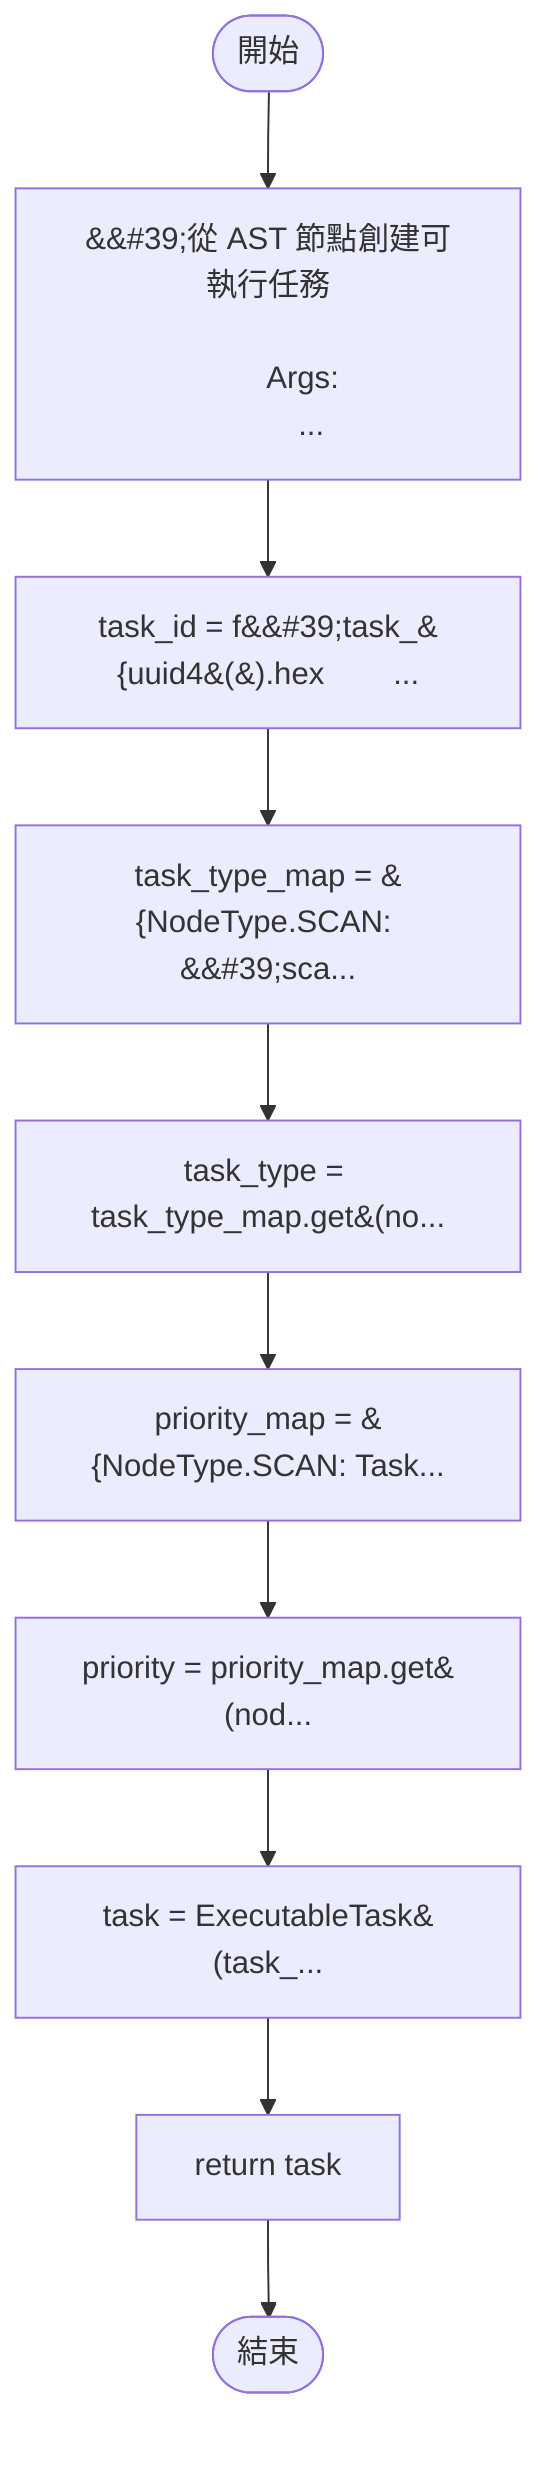 flowchart TB
    n1([開始])
    n2([結束])
    n3[&amp;&#35;39;從 AST 節點創建可執行任務\n\n        Args:\n          ...]
    n4[task_id = f&amp;&#35;39;task_&#123;uuid4&#40;&#41;.hex&#9...]
    n5[task_type_map = &#123;NodeType.SCAN: &amp;&#35;39;sca...]
    n6[task_type = task_type_map.get&#40;no...]
    n7[priority_map = &#123;NodeType.SCAN: Task...]
    n8[priority = priority_map.get&#40;nod...]
    n9[task = ExecutableTask&#40;task_...]
    n10[return task]
    n1 --> n3
    n3 --> n4
    n4 --> n5
    n5 --> n6
    n6 --> n7
    n7 --> n8
    n8 --> n9
    n9 --> n10
    n10 --> n2